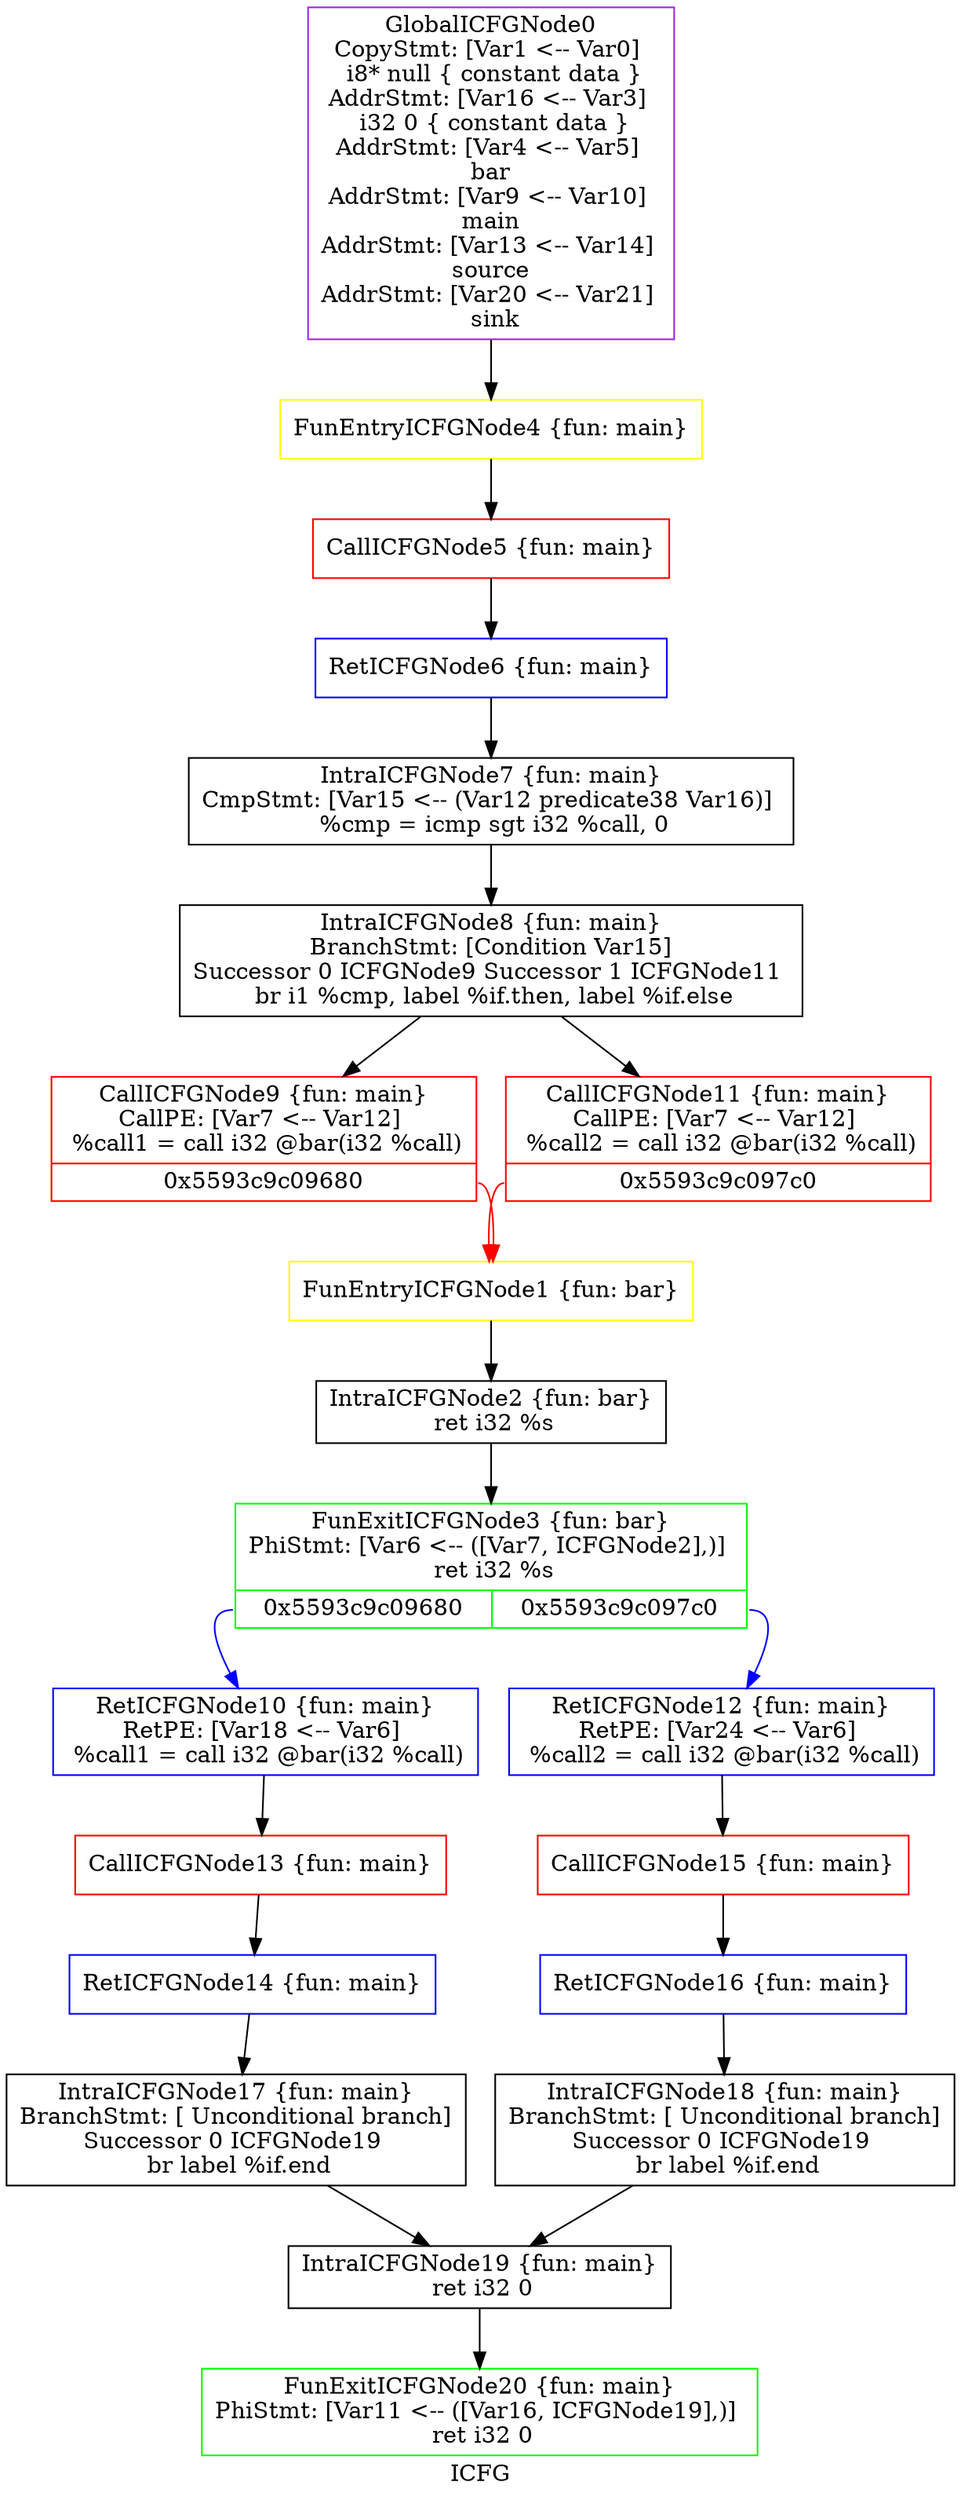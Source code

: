 digraph "ICFG" {
	label="ICFG";

	Node0x5593c9c0b430 [shape=record,color=green,label="{FunExitICFGNode20 \{fun: main\}\nPhiStmt: [Var11 \<-- ([Var16, ICFGNode19],)]  \n   ret i32 0 }"];
	Node0x5593c9c0b1b0 [shape=record,color=black,label="{IntraICFGNode19 \{fun: main\}\n   ret i32 0 }"];
	Node0x5593c9c0b1b0 -> Node0x5593c9c0b430[style=solid];
	Node0x5593c9c31f50 [shape=record,color=black,label="{IntraICFGNode18 \{fun: main\}\nBranchStmt: [ Unconditional branch]\nSuccessor 0 ICFGNode19   \n   br label %if.end }"];
	Node0x5593c9c31f50 -> Node0x5593c9c0b1b0[style=solid];
	Node0x5593c9c16ff0 [shape=record,color=black,label="{IntraICFGNode17 \{fun: main\}\nBranchStmt: [ Unconditional branch]\nSuccessor 0 ICFGNode19   \n   br label %if.end }"];
	Node0x5593c9c16ff0 -> Node0x5593c9c0b1b0[style=solid];
	Node0x5593c9c0ace0 [shape=record,color=blue,label="{RetICFGNode16 \{fun: main\}}"];
	Node0x5593c9c0ace0 -> Node0x5593c9c31f50[style=solid];
	Node0x5593c9c01140 [shape=record,color=red,label="{CallICFGNode15 \{fun: main\}}"];
	Node0x5593c9c01140 -> Node0x5593c9c0ace0[style=solid];
	Node0x5593c9c31e20 [shape=record,color=blue,label="{RetICFGNode14 \{fun: main\}}"];
	Node0x5593c9c31e20 -> Node0x5593c9c16ff0[style=solid];
	Node0x5593c9c01e20 [shape=record,color=red,label="{CallICFGNode13 \{fun: main\}}"];
	Node0x5593c9c01e20 -> Node0x5593c9c31e20[style=solid];
	Node0x5593c9c166a0 [shape=record,color=purple,label="{GlobalICFGNode0\nCopyStmt: [Var1 \<-- Var0]  \n i8* null \{ constant data \}\nAddrStmt: [Var16 \<-- Var3]  \n i32 0 \{ constant data \}\nAddrStmt: [Var4 \<-- Var5]  \n bar \nAddrStmt: [Var9 \<-- Var10]  \n main \nAddrStmt: [Var13 \<-- Var14]  \n source \nAddrStmt: [Var20 \<-- Var21]  \n sink }"];
	Node0x5593c9c166a0 -> Node0x5593c9c14d20[style=solid];
	Node0x5593c9c14f30 [shape=record,color=yellow,label="{FunEntryICFGNode1 \{fun: bar\}}"];
	Node0x5593c9c14f30 -> Node0x5593c9c16880[style=solid];
	Node0x5593c9c16880 [shape=record,color=black,label="{IntraICFGNode2 \{fun: bar\}\n   ret i32 %s }"];
	Node0x5593c9c16880 -> Node0x5593c9c14e60[style=solid];
	Node0x5593c9c14e60 [shape=record,color=green,label="{FunExitICFGNode3 \{fun: bar\}\nPhiStmt: [Var6 \<-- ([Var7, ICFGNode2],)]  \n   ret i32 %s |{<s0>0x5593c9c09680|<s1>0x5593c9c097c0}}"];
	Node0x5593c9c14e60:s0 -> Node0x5593c9c163d0[style=solid,color=blue];
	Node0x5593c9c14e60:s1 -> Node0x5593c9c16a60[style=solid,color=blue];
	Node0x5593c9c14d20 [shape=record,color=yellow,label="{FunEntryICFGNode4 \{fun: main\}}"];
	Node0x5593c9c14d20 -> Node0x5593c9c03cd0[style=solid];
	Node0x5593c9c03cd0 [shape=record,color=red,label="{CallICFGNode5 \{fun: main\}}"];
	Node0x5593c9c03cd0 -> Node0x5593c9c05f90[style=solid];
	Node0x5593c9c05f90 [shape=record,color=blue,label="{RetICFGNode6 \{fun: main\}}"];
	Node0x5593c9c05f90 -> Node0x5593c9c16c30[style=solid];
	Node0x5593c9c16c30 [shape=record,color=black,label="{IntraICFGNode7 \{fun: main\}\nCmpStmt: [Var15 \<-- (Var12 predicate38 Var16)]  \n   %cmp = icmp sgt i32 %call, 0 }"];
	Node0x5593c9c16c30 -> Node0x5593c9c16e10[style=solid];
	Node0x5593c9c16e10 [shape=record,color=black,label="{IntraICFGNode8 \{fun: main\}\nBranchStmt: [Condition Var15]\nSuccessor 0 ICFGNode9   Successor 1 ICFGNode11   \n   br i1 %cmp, label %if.then, label %if.else }"];
	Node0x5593c9c16e10 -> Node0x5593c9c00530[style=solid];
	Node0x5593c9c16e10 -> Node0x5593c9c01c20[style=solid];
	Node0x5593c9c00530 [shape=record,color=red,label="{CallICFGNode9 \{fun: main\}\nCallPE: [Var7 \<-- Var12]  \n   %call1 = call i32 @bar(i32 %call) |{<s0>0x5593c9c09680}}"];
	Node0x5593c9c00530:s0 -> Node0x5593c9c14f30[style=solid,color=red];
	Node0x5593c9c163d0 [shape=record,color=blue,label="{RetICFGNode10 \{fun: main\}\nRetPE: [Var18 \<-- Var6]  \n   %call1 = call i32 @bar(i32 %call) }"];
	Node0x5593c9c163d0 -> Node0x5593c9c01e20[style=solid];
	Node0x5593c9c01c20 [shape=record,color=red,label="{CallICFGNode11 \{fun: main\}\nCallPE: [Var7 \<-- Var12]  \n   %call2 = call i32 @bar(i32 %call) |{<s0>0x5593c9c097c0}}"];
	Node0x5593c9c01c20:s0 -> Node0x5593c9c14f30[style=solid,color=red];
	Node0x5593c9c16a60 [shape=record,color=blue,label="{RetICFGNode12 \{fun: main\}\nRetPE: [Var24 \<-- Var6]  \n   %call2 = call i32 @bar(i32 %call) }"];
	Node0x5593c9c16a60 -> Node0x5593c9c01140[style=solid];
}
